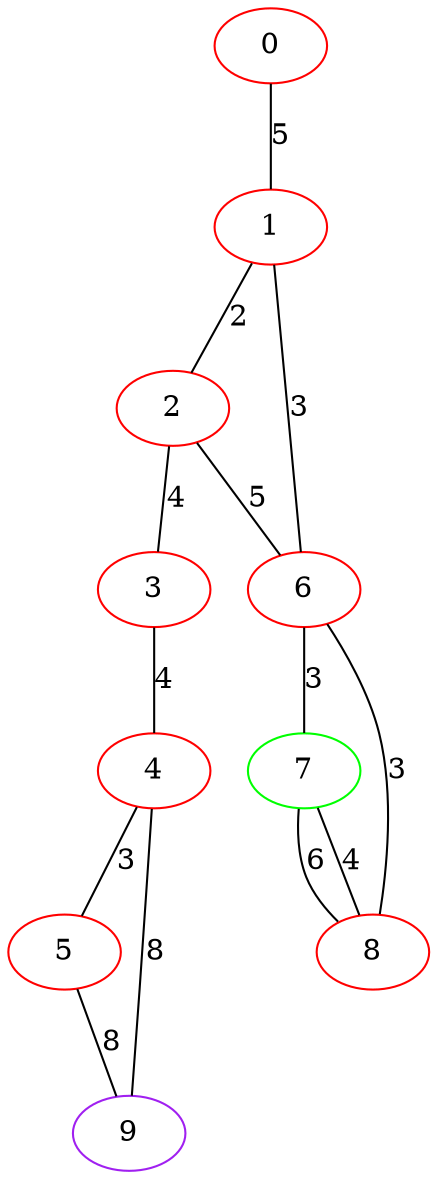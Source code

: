 graph "" {
0 [color=red, weight=1];
1 [color=red, weight=1];
2 [color=red, weight=1];
3 [color=red, weight=1];
4 [color=red, weight=1];
5 [color=red, weight=1];
6 [color=red, weight=1];
7 [color=green, weight=2];
8 [color=red, weight=1];
9 [color=purple, weight=4];
0 -- 1  [key=0, label=5];
1 -- 2  [key=0, label=2];
1 -- 6  [key=0, label=3];
2 -- 3  [key=0, label=4];
2 -- 6  [key=0, label=5];
3 -- 4  [key=0, label=4];
4 -- 9  [key=0, label=8];
4 -- 5  [key=0, label=3];
5 -- 9  [key=0, label=8];
6 -- 8  [key=0, label=3];
6 -- 7  [key=0, label=3];
7 -- 8  [key=0, label=6];
7 -- 8  [key=1, label=4];
}
